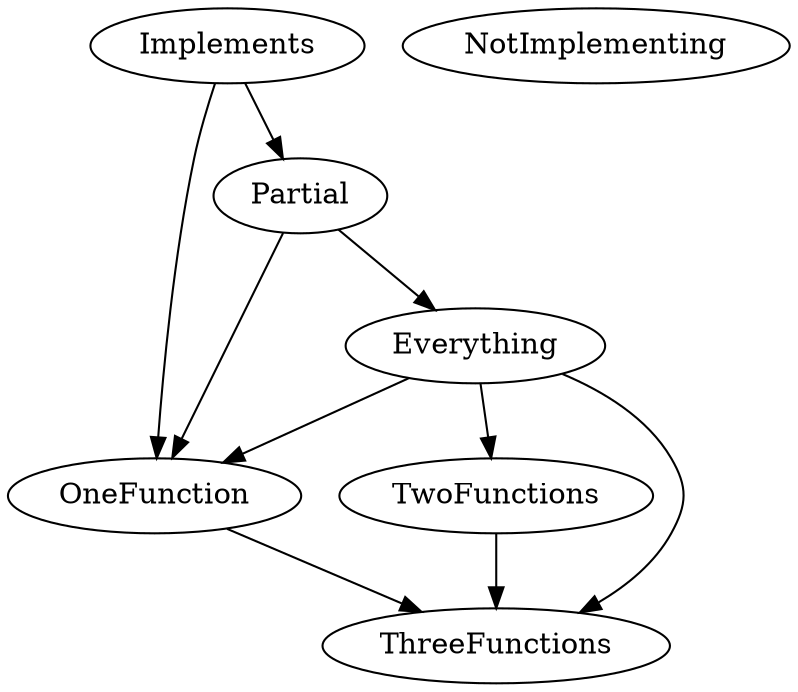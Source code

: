 digraph composition {
	Implements->Partial;
	Partial->Everything;
	Implements->OneFunction;
	Partial->OneFunction;
	Everything->OneFunction;
	Everything->TwoFunctions;
	OneFunction->ThreeFunctions;
	TwoFunctions->ThreeFunctions;
	Everything->ThreeFunctions;
	Everything;
	Implements;
	NotImplementing;
	OneFunction;
	Partial;
	ThreeFunctions;
	TwoFunctions;

}

